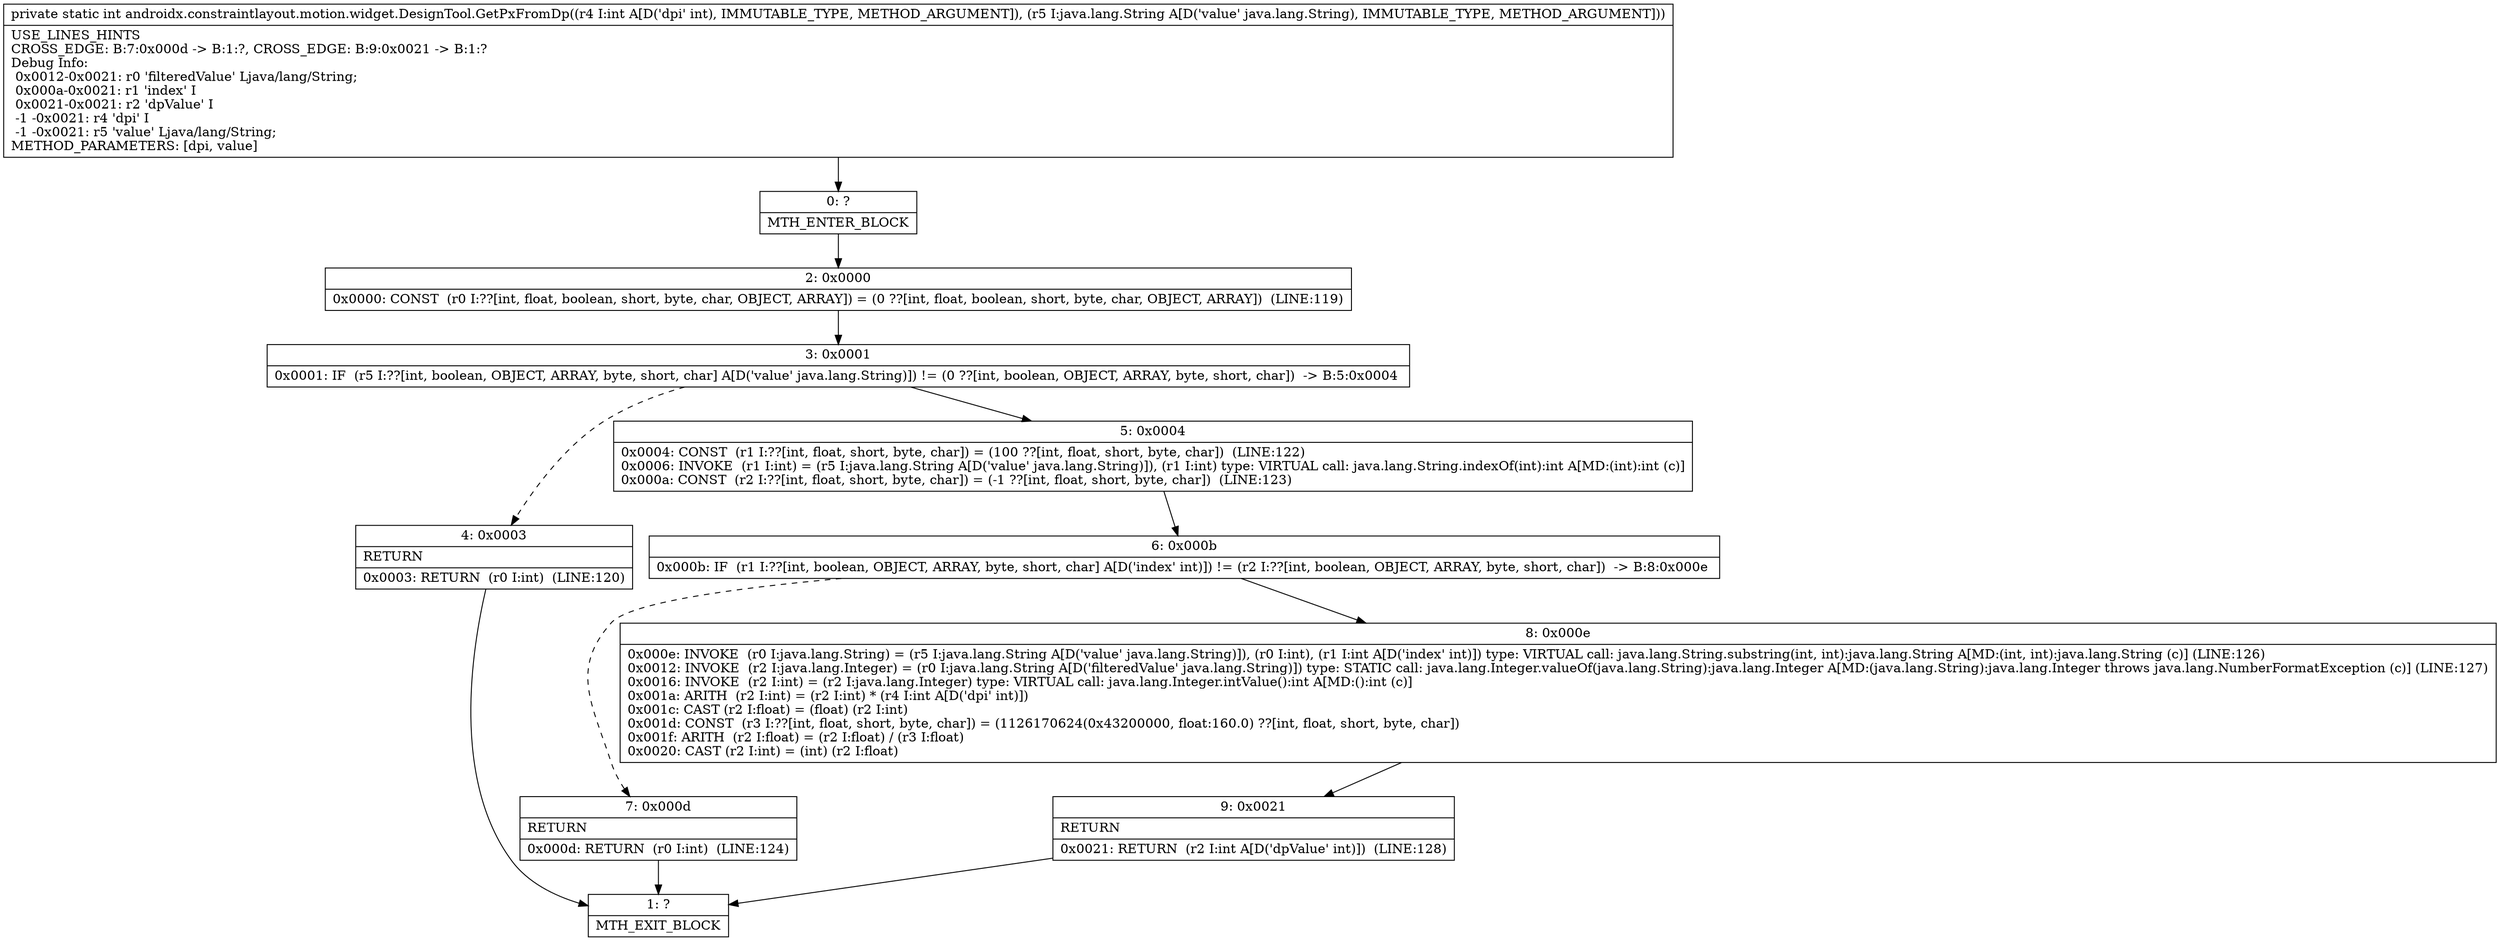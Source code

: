 digraph "CFG forandroidx.constraintlayout.motion.widget.DesignTool.GetPxFromDp(ILjava\/lang\/String;)I" {
Node_0 [shape=record,label="{0\:\ ?|MTH_ENTER_BLOCK\l}"];
Node_2 [shape=record,label="{2\:\ 0x0000|0x0000: CONST  (r0 I:??[int, float, boolean, short, byte, char, OBJECT, ARRAY]) = (0 ??[int, float, boolean, short, byte, char, OBJECT, ARRAY])  (LINE:119)\l}"];
Node_3 [shape=record,label="{3\:\ 0x0001|0x0001: IF  (r5 I:??[int, boolean, OBJECT, ARRAY, byte, short, char] A[D('value' java.lang.String)]) != (0 ??[int, boolean, OBJECT, ARRAY, byte, short, char])  \-\> B:5:0x0004 \l}"];
Node_4 [shape=record,label="{4\:\ 0x0003|RETURN\l|0x0003: RETURN  (r0 I:int)  (LINE:120)\l}"];
Node_1 [shape=record,label="{1\:\ ?|MTH_EXIT_BLOCK\l}"];
Node_5 [shape=record,label="{5\:\ 0x0004|0x0004: CONST  (r1 I:??[int, float, short, byte, char]) = (100 ??[int, float, short, byte, char])  (LINE:122)\l0x0006: INVOKE  (r1 I:int) = (r5 I:java.lang.String A[D('value' java.lang.String)]), (r1 I:int) type: VIRTUAL call: java.lang.String.indexOf(int):int A[MD:(int):int (c)]\l0x000a: CONST  (r2 I:??[int, float, short, byte, char]) = (\-1 ??[int, float, short, byte, char])  (LINE:123)\l}"];
Node_6 [shape=record,label="{6\:\ 0x000b|0x000b: IF  (r1 I:??[int, boolean, OBJECT, ARRAY, byte, short, char] A[D('index' int)]) != (r2 I:??[int, boolean, OBJECT, ARRAY, byte, short, char])  \-\> B:8:0x000e \l}"];
Node_7 [shape=record,label="{7\:\ 0x000d|RETURN\l|0x000d: RETURN  (r0 I:int)  (LINE:124)\l}"];
Node_8 [shape=record,label="{8\:\ 0x000e|0x000e: INVOKE  (r0 I:java.lang.String) = (r5 I:java.lang.String A[D('value' java.lang.String)]), (r0 I:int), (r1 I:int A[D('index' int)]) type: VIRTUAL call: java.lang.String.substring(int, int):java.lang.String A[MD:(int, int):java.lang.String (c)] (LINE:126)\l0x0012: INVOKE  (r2 I:java.lang.Integer) = (r0 I:java.lang.String A[D('filteredValue' java.lang.String)]) type: STATIC call: java.lang.Integer.valueOf(java.lang.String):java.lang.Integer A[MD:(java.lang.String):java.lang.Integer throws java.lang.NumberFormatException (c)] (LINE:127)\l0x0016: INVOKE  (r2 I:int) = (r2 I:java.lang.Integer) type: VIRTUAL call: java.lang.Integer.intValue():int A[MD:():int (c)]\l0x001a: ARITH  (r2 I:int) = (r2 I:int) * (r4 I:int A[D('dpi' int)]) \l0x001c: CAST (r2 I:float) = (float) (r2 I:int) \l0x001d: CONST  (r3 I:??[int, float, short, byte, char]) = (1126170624(0x43200000, float:160.0) ??[int, float, short, byte, char]) \l0x001f: ARITH  (r2 I:float) = (r2 I:float) \/ (r3 I:float) \l0x0020: CAST (r2 I:int) = (int) (r2 I:float) \l}"];
Node_9 [shape=record,label="{9\:\ 0x0021|RETURN\l|0x0021: RETURN  (r2 I:int A[D('dpValue' int)])  (LINE:128)\l}"];
MethodNode[shape=record,label="{private static int androidx.constraintlayout.motion.widget.DesignTool.GetPxFromDp((r4 I:int A[D('dpi' int), IMMUTABLE_TYPE, METHOD_ARGUMENT]), (r5 I:java.lang.String A[D('value' java.lang.String), IMMUTABLE_TYPE, METHOD_ARGUMENT]))  | USE_LINES_HINTS\lCROSS_EDGE: B:7:0x000d \-\> B:1:?, CROSS_EDGE: B:9:0x0021 \-\> B:1:?\lDebug Info:\l  0x0012\-0x0021: r0 'filteredValue' Ljava\/lang\/String;\l  0x000a\-0x0021: r1 'index' I\l  0x0021\-0x0021: r2 'dpValue' I\l  \-1 \-0x0021: r4 'dpi' I\l  \-1 \-0x0021: r5 'value' Ljava\/lang\/String;\lMETHOD_PARAMETERS: [dpi, value]\l}"];
MethodNode -> Node_0;Node_0 -> Node_2;
Node_2 -> Node_3;
Node_3 -> Node_4[style=dashed];
Node_3 -> Node_5;
Node_4 -> Node_1;
Node_5 -> Node_6;
Node_6 -> Node_7[style=dashed];
Node_6 -> Node_8;
Node_7 -> Node_1;
Node_8 -> Node_9;
Node_9 -> Node_1;
}


